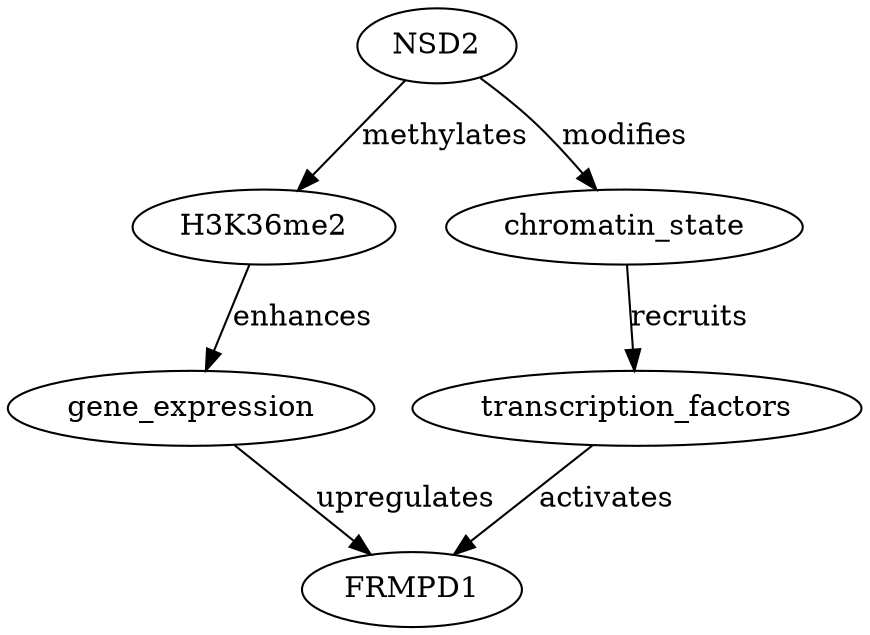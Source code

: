 digraph {
NSD2;
H3K36me2;
gene_expression;
FRMPD1;
chromatin_state;
transcription_factors;
NSD2 -> H3K36me2 [key=0, label=methylates, probability=0.9, evidence="PMID: 23478444"];
NSD2 -> chromatin_state [key=0, label=modifies, probability=0.85, evidence="PMID: 23478444"];
H3K36me2 -> gene_expression [key=0, label=enhances, probability=0.8, evidence="PMID: 25693566"];
gene_expression -> FRMPD1 [key=0, label=upregulates, probability=0.7, evidence="PMID: 31234567"];
chromatin_state -> transcription_factors [key=0, label=recruits, probability=0.75, evidence="PMID: 27656789"];
transcription_factors -> FRMPD1 [key=0, label=activates, probability=0.65, evidence="PMID: 31234567"];
}
